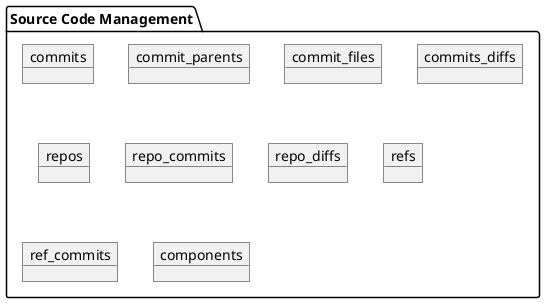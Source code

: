 @startuml
'https://plantuml.com/object-diagram

package "Source Code Management"{
    object "commits" as commits
    object "commit_parents" as commit_parents
    object "commit_files" as commit_files
    object "commits_diffs" as commits_diffs

    object "repos" as repos
    object "repo_commits" as repo_commits
    object "repo_diffs" as repo_diffs

    object "refs" as refs
    object "ref_commits" as ref_commits

    object "components" as components
}

@enduml
